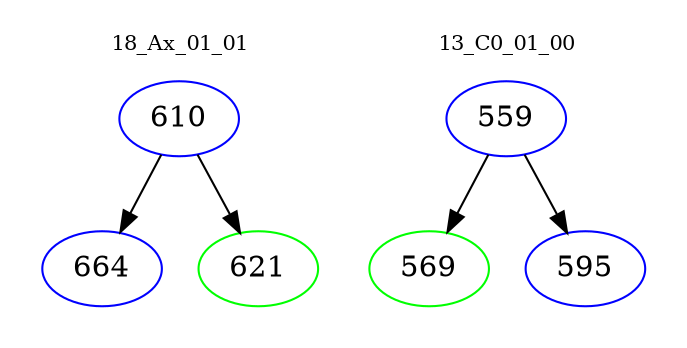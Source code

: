 digraph{
subgraph cluster_0 {
color = white
label = "18_Ax_01_01";
fontsize=10;
T0_610 [label="610", color="blue"]
T0_610 -> T0_664 [color="black"]
T0_664 [label="664", color="blue"]
T0_610 -> T0_621 [color="black"]
T0_621 [label="621", color="green"]
}
subgraph cluster_1 {
color = white
label = "13_C0_01_00";
fontsize=10;
T1_559 [label="559", color="blue"]
T1_559 -> T1_569 [color="black"]
T1_569 [label="569", color="green"]
T1_559 -> T1_595 [color="black"]
T1_595 [label="595", color="blue"]
}
}
